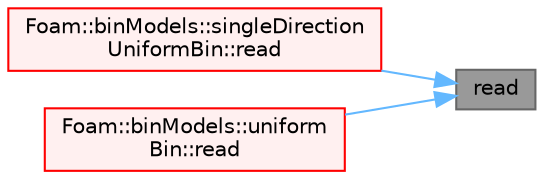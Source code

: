 digraph "read"
{
 // LATEX_PDF_SIZE
  bgcolor="transparent";
  edge [fontname=Helvetica,fontsize=10,labelfontname=Helvetica,labelfontsize=10];
  node [fontname=Helvetica,fontsize=10,shape=box,height=0.2,width=0.4];
  rankdir="RL";
  Node1 [id="Node000001",label="read",height=0.2,width=0.4,color="gray40", fillcolor="grey60", style="filled", fontcolor="black",tooltip=" "];
  Node1 -> Node2 [id="edge1_Node000001_Node000002",dir="back",color="steelblue1",style="solid",tooltip=" "];
  Node2 [id="Node000002",label="Foam::binModels::singleDirection\lUniformBin::read",height=0.2,width=0.4,color="red", fillcolor="#FFF0F0", style="filled",URL="$classFoam_1_1binModels_1_1singleDirectionUniformBin.html#a6ce0c64db98eb6144d363dbfc86104eb",tooltip=" "];
  Node1 -> Node4 [id="edge2_Node000001_Node000004",dir="back",color="steelblue1",style="solid",tooltip=" "];
  Node4 [id="Node000004",label="Foam::binModels::uniform\lBin::read",height=0.2,width=0.4,color="red", fillcolor="#FFF0F0", style="filled",URL="$classFoam_1_1binModels_1_1uniformBin.html#a6ce0c64db98eb6144d363dbfc86104eb",tooltip=" "];
}
